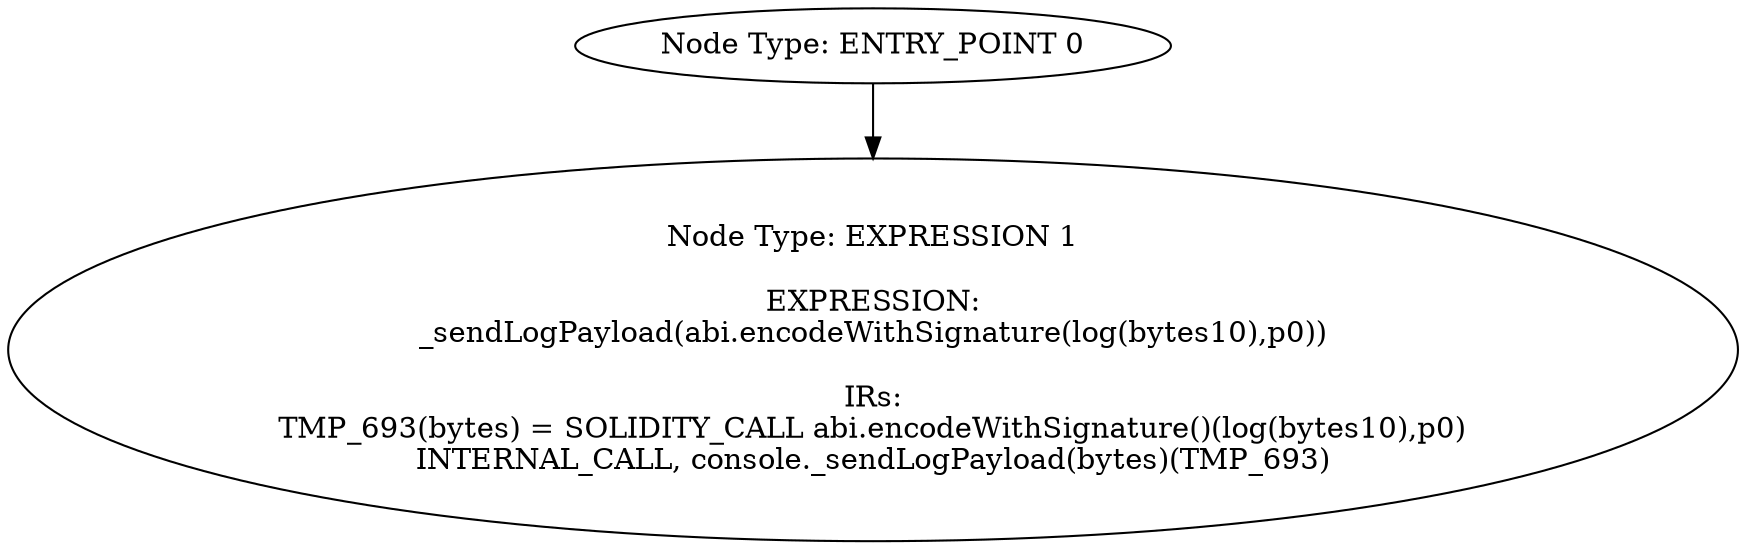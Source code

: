 digraph{
0[label="Node Type: ENTRY_POINT 0
"];
0->1;
1[label="Node Type: EXPRESSION 1

EXPRESSION:
_sendLogPayload(abi.encodeWithSignature(log(bytes10),p0))

IRs:
TMP_693(bytes) = SOLIDITY_CALL abi.encodeWithSignature()(log(bytes10),p0)
INTERNAL_CALL, console._sendLogPayload(bytes)(TMP_693)"];
}
